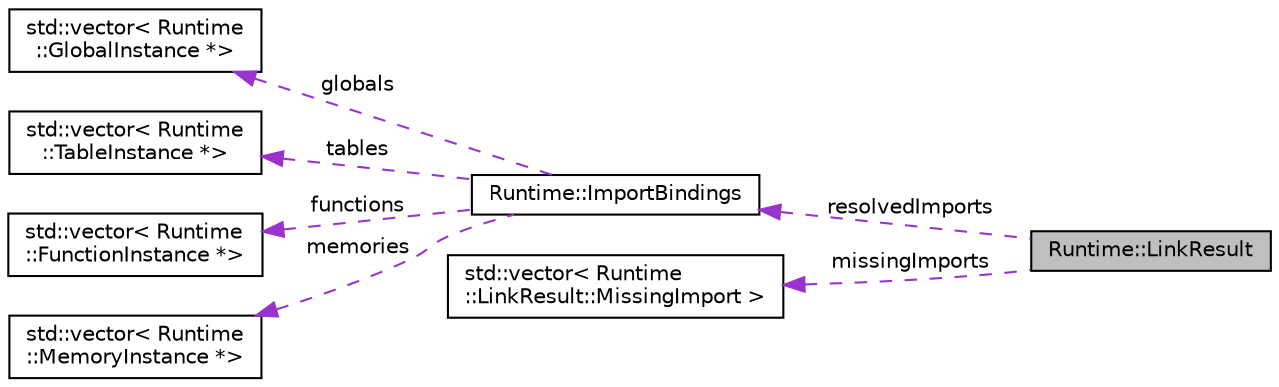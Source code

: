 digraph "Runtime::LinkResult"
{
  edge [fontname="Helvetica",fontsize="10",labelfontname="Helvetica",labelfontsize="10"];
  node [fontname="Helvetica",fontsize="10",shape=record];
  rankdir="LR";
  Node1 [label="Runtime::LinkResult",height=0.2,width=0.4,color="black", fillcolor="grey75", style="filled", fontcolor="black"];
  Node2 -> Node1 [dir="back",color="darkorchid3",fontsize="10",style="dashed",label=" resolvedImports" ];
  Node2 [label="Runtime::ImportBindings",height=0.2,width=0.4,color="black", fillcolor="white", style="filled",URL="$struct_runtime_1_1_import_bindings.html"];
  Node3 -> Node2 [dir="back",color="darkorchid3",fontsize="10",style="dashed",label=" globals" ];
  Node3 [label="std::vector\< Runtime\l::GlobalInstance *\>",height=0.2,width=0.4,color="black", fillcolor="white", style="filled",URL="$classstd_1_1vector.html"];
  Node4 -> Node2 [dir="back",color="darkorchid3",fontsize="10",style="dashed",label=" tables" ];
  Node4 [label="std::vector\< Runtime\l::TableInstance *\>",height=0.2,width=0.4,color="black", fillcolor="white", style="filled",URL="$classstd_1_1vector.html"];
  Node5 -> Node2 [dir="back",color="darkorchid3",fontsize="10",style="dashed",label=" functions" ];
  Node5 [label="std::vector\< Runtime\l::FunctionInstance *\>",height=0.2,width=0.4,color="black", fillcolor="white", style="filled",URL="$classstd_1_1vector.html"];
  Node6 -> Node2 [dir="back",color="darkorchid3",fontsize="10",style="dashed",label=" memories" ];
  Node6 [label="std::vector\< Runtime\l::MemoryInstance *\>",height=0.2,width=0.4,color="black", fillcolor="white", style="filled",URL="$classstd_1_1vector.html"];
  Node7 -> Node1 [dir="back",color="darkorchid3",fontsize="10",style="dashed",label=" missingImports" ];
  Node7 [label="std::vector\< Runtime\l::LinkResult::MissingImport \>",height=0.2,width=0.4,color="black", fillcolor="white", style="filled",URL="$classstd_1_1vector.html"];
}
